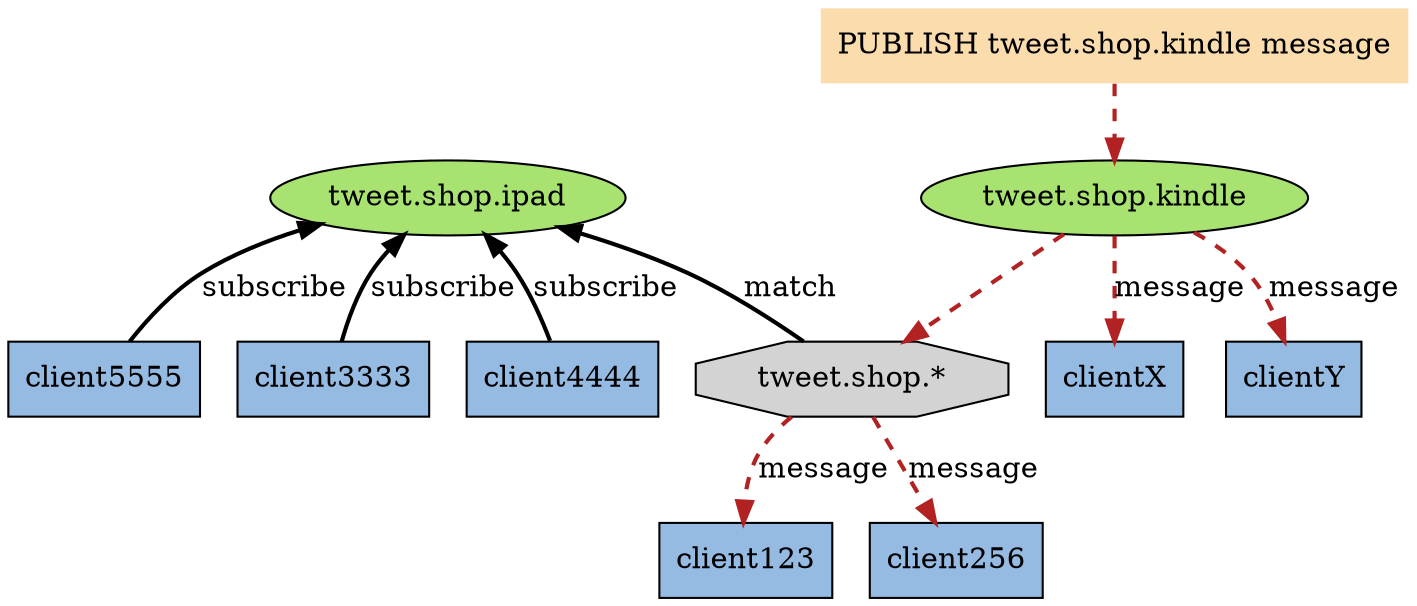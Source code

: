 digraph send_message_to_pattern {
  
    node [style = filled];
    edge [style = bold];

    // tweet.shop.ipad

    ipad [label = "tweet.shop.ipad", fillcolor = "#A8E270"];
    ipad -> pattern [label = "match", dir = back];

    node [shape = box];
    ipad -> client3333 [label = "subscribe", dir = back];
    ipad -> client4444 [label = "subscribe", dir = back];
    ipad -> client5555 [label = "subscribe", dir = back];

    node [shape = plaintext];
    message [label = "PUBLISH tweet.shop.kindle message", fillcolor = "#FADCAD"];

    kindle [label = "tweet.shop.kindle", shape = ellipse, fillcolor = "#A8E270"];
    pattern [label = "tweet.shop.*", shape = octagon];

    message -> kindle [style = "bold, dashed", color = "#B22222"];
    kindle -> pattern [style = "bold, dashed", color = "#B22222"];

    node [shape = box];
    kindle -> clientX [style = "bold, dashed", color = "#B22222", label = "message"];
    kindle -> clientY [style = "bold, dashed", color = "#B22222", label = "message"];

    pattern -> client123 [label = "message", style = "bold, dashed", color = "#B22222"];
    pattern -> client256 [label = "message", style = "bold, dashed", color = "#B22222"];

    // client color

    client123 [fillcolor = "#95BBE3"];
    client256 [fillcolor = "#95BBE3"];

    clientX [fillcolor = "#95BBE3"];
    clientY [fillcolor = "#95BBE3"];

    client3333 [fillcolor = "#95BBE3"];
    client4444 [fillcolor = "#95BBE3"];
    client5555 [fillcolor = "#95BBE3"];


}

